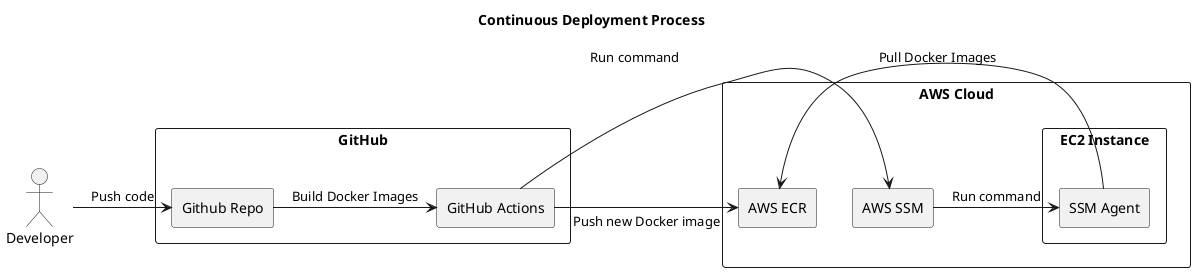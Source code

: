 @startuml
title Continuous Deployment Process

actor Developer

rectangle "GitHub" {
    rectangle "Github Repo" as Repo {
        Developer -> Repo : Push code
    }
    rectangle "GitHub Actions" as Actions {
        Repo -> Actions : Build Docker Images
    }
}

rectangle "AWS Cloud" {
    rectangle "AWS SSM" as SSM {
        Actions -> SSM : Run command
    }
    rectangle "EC2 Instance" as EC2 {
        rectangle "SSM Agent" as SSMAgent {
           SSM -> SSMAgent : Run command
        }
    }
    rectangle "AWS ECR" as ECR {
        Actions -> ECR : Push new Docker image
        SSMAgent -> ECR : Pull Docker Images
    }
}

@enduml
